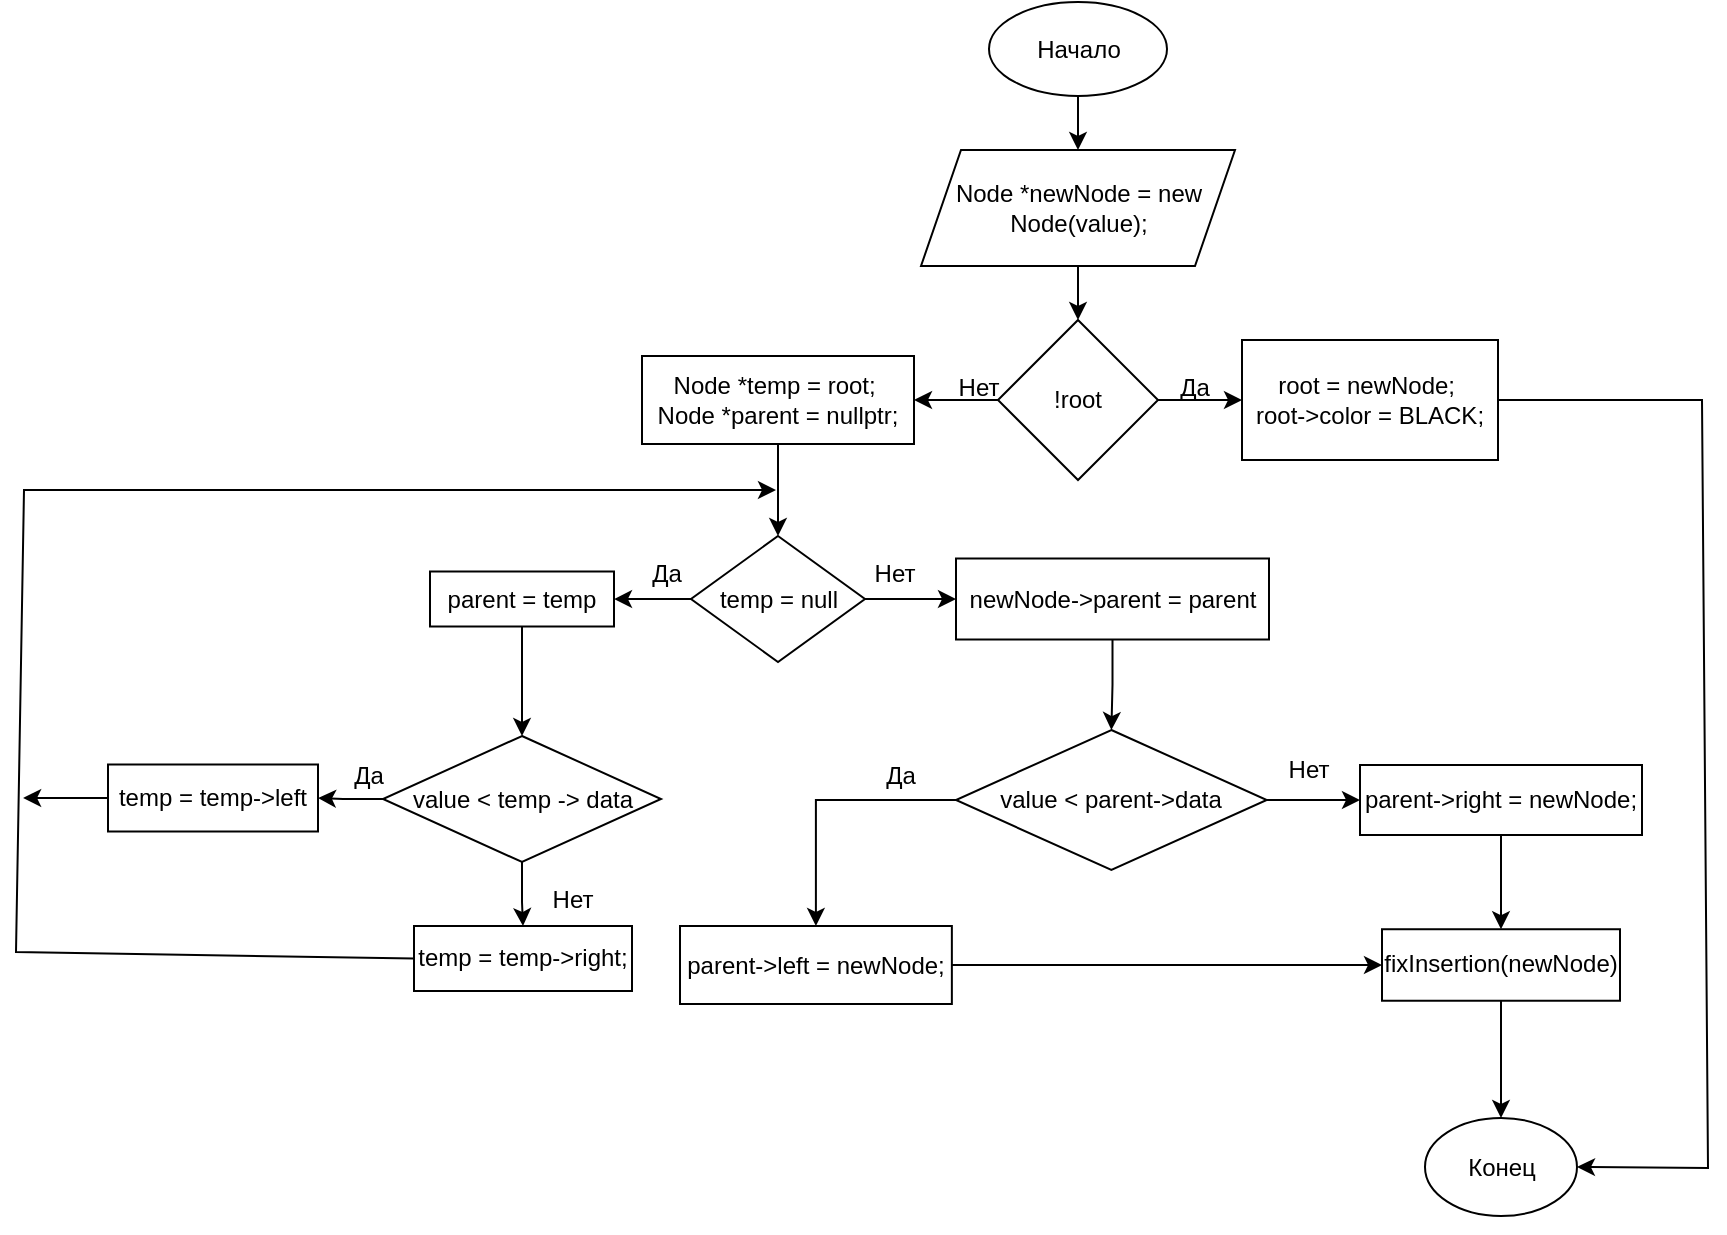 <mxfile version="24.3.1" type="google">
  <diagram id="j-nriZtBZhk29Pu046T3" name="Page-2">
    <mxGraphModel grid="0" page="0" gridSize="10" guides="1" tooltips="1" connect="1" arrows="1" fold="1" pageScale="1" pageWidth="1169" pageHeight="827" math="0" shadow="0">
      <root>
        <mxCell id="0" />
        <mxCell id="1" parent="0" />
        <mxCell id="W72eiR3JA12fkSrt2mvO-2" value="" style="edgeStyle=orthogonalEdgeStyle;rounded=0;orthogonalLoop=1;jettySize=auto;html=1;" edge="1" parent="1" source="RVM1VLI7I0GzBGgbdEAh-1" target="W72eiR3JA12fkSrt2mvO-1">
          <mxGeometry relative="1" as="geometry" />
        </mxCell>
        <mxCell id="RVM1VLI7I0GzBGgbdEAh-1" value="Начало" style="ellipse;whiteSpace=wrap;html=1;" vertex="1" parent="1">
          <mxGeometry x="142.5" y="-100" width="89" height="47" as="geometry" />
        </mxCell>
        <mxCell id="RVM1VLI7I0GzBGgbdEAh-62" value="Конец" style="ellipse;whiteSpace=wrap;html=1;" vertex="1" parent="1">
          <mxGeometry x="360.5" y="458" width="76" height="49" as="geometry" />
        </mxCell>
        <mxCell id="RVM1VLI7I0GzBGgbdEAh-64" style="edgeStyle=orthogonalEdgeStyle;rounded=0;orthogonalLoop=1;jettySize=auto;html=1;exitX=0.5;exitY=1;exitDx=0;exitDy=0;" edge="1" parent="1" source="RVM1VLI7I0GzBGgbdEAh-62" target="RVM1VLI7I0GzBGgbdEAh-62">
          <mxGeometry relative="1" as="geometry" />
        </mxCell>
        <mxCell id="n66ItYn-MUmLlloPCeVg-2" value="" style="edgeStyle=orthogonalEdgeStyle;rounded=0;orthogonalLoop=1;jettySize=auto;html=1;" edge="1" parent="1" source="W72eiR3JA12fkSrt2mvO-1" target="n66ItYn-MUmLlloPCeVg-1">
          <mxGeometry relative="1" as="geometry" />
        </mxCell>
        <mxCell id="W72eiR3JA12fkSrt2mvO-1" value="&lt;span style=&quot;font-size: 12px;&quot;&gt;Node *newNode = new Node(value);&lt;/span&gt;" style="shape=parallelogram;perimeter=parallelogramPerimeter;whiteSpace=wrap;html=1;fixedSize=1;" vertex="1" parent="1">
          <mxGeometry x="108.5" y="-26" width="157" height="58" as="geometry" />
        </mxCell>
        <mxCell id="n66ItYn-MUmLlloPCeVg-4" value="" style="edgeStyle=orthogonalEdgeStyle;rounded=0;orthogonalLoop=1;jettySize=auto;html=1;" edge="1" parent="1" source="n66ItYn-MUmLlloPCeVg-1" target="n66ItYn-MUmLlloPCeVg-3">
          <mxGeometry relative="1" as="geometry" />
        </mxCell>
        <mxCell id="n66ItYn-MUmLlloPCeVg-6" value="" style="edgeStyle=orthogonalEdgeStyle;rounded=0;orthogonalLoop=1;jettySize=auto;html=1;" edge="1" parent="1" source="n66ItYn-MUmLlloPCeVg-1" target="n66ItYn-MUmLlloPCeVg-5">
          <mxGeometry relative="1" as="geometry" />
        </mxCell>
        <mxCell id="n66ItYn-MUmLlloPCeVg-1" value="&lt;span style=&quot;font-size: 12px;&quot;&gt;!root&lt;/span&gt;" style="rhombus;whiteSpace=wrap;html=1;" vertex="1" parent="1">
          <mxGeometry x="147" y="59" width="80" height="80" as="geometry" />
        </mxCell>
        <mxCell id="n66ItYn-MUmLlloPCeVg-3" value="&lt;span style=&quot;font-size: 12px;&quot;&gt;root = newNode;&amp;nbsp;&lt;/span&gt;&lt;div&gt;&lt;span style=&quot;font-size: 12px;&quot;&gt;root-&amp;gt;color = BLACK;&lt;/span&gt;&lt;/div&gt;" style="whiteSpace=wrap;html=1;" vertex="1" parent="1">
          <mxGeometry x="269" y="69" width="128" height="60" as="geometry" />
        </mxCell>
        <mxCell id="n66ItYn-MUmLlloPCeVg-8" value="" style="edgeStyle=orthogonalEdgeStyle;rounded=0;orthogonalLoop=1;jettySize=auto;html=1;" edge="1" parent="1" source="n66ItYn-MUmLlloPCeVg-5" target="n66ItYn-MUmLlloPCeVg-7">
          <mxGeometry relative="1" as="geometry" />
        </mxCell>
        <mxCell id="n66ItYn-MUmLlloPCeVg-5" value="&lt;span style=&quot;font-size: 12px;&quot;&gt;Node *temp = root;&amp;nbsp;&lt;/span&gt;&lt;div&gt;&lt;span style=&quot;font-size: 12px;&quot;&gt;Node *parent = nullptr;&lt;/span&gt;&lt;/div&gt;" style="whiteSpace=wrap;html=1;" vertex="1" parent="1">
          <mxGeometry x="-31" y="77" width="136" height="44" as="geometry" />
        </mxCell>
        <mxCell id="n66ItYn-MUmLlloPCeVg-10" value="" style="edgeStyle=orthogonalEdgeStyle;rounded=0;orthogonalLoop=1;jettySize=auto;html=1;" edge="1" parent="1" source="n66ItYn-MUmLlloPCeVg-7" target="n66ItYn-MUmLlloPCeVg-9">
          <mxGeometry relative="1" as="geometry" />
        </mxCell>
        <mxCell id="n66ItYn-MUmLlloPCeVg-27" value="" style="edgeStyle=orthogonalEdgeStyle;rounded=0;orthogonalLoop=1;jettySize=auto;html=1;" edge="1" parent="1" source="n66ItYn-MUmLlloPCeVg-7" target="n66ItYn-MUmLlloPCeVg-26">
          <mxGeometry relative="1" as="geometry" />
        </mxCell>
        <mxCell id="n66ItYn-MUmLlloPCeVg-7" value="temp = null" style="rhombus;whiteSpace=wrap;html=1;" vertex="1" parent="1">
          <mxGeometry x="-6.5" y="167" width="87" height="63" as="geometry" />
        </mxCell>
        <mxCell id="n66ItYn-MUmLlloPCeVg-16" value="" style="edgeStyle=orthogonalEdgeStyle;rounded=0;orthogonalLoop=1;jettySize=auto;html=1;" edge="1" parent="1" source="n66ItYn-MUmLlloPCeVg-9" target="n66ItYn-MUmLlloPCeVg-15">
          <mxGeometry relative="1" as="geometry" />
        </mxCell>
        <mxCell id="n66ItYn-MUmLlloPCeVg-9" value="parent = temp" style="whiteSpace=wrap;html=1;" vertex="1" parent="1">
          <mxGeometry x="-137" y="184.75" width="92" height="27.5" as="geometry" />
        </mxCell>
        <mxCell id="n66ItYn-MUmLlloPCeVg-11" value="Да" style="text;html=1;align=center;verticalAlign=middle;resizable=0;points=[];autosize=1;strokeColor=none;fillColor=none;" vertex="1" parent="1">
          <mxGeometry x="228" y="80" width="33" height="26" as="geometry" />
        </mxCell>
        <mxCell id="n66ItYn-MUmLlloPCeVg-14" value="Нет" style="text;html=1;align=center;verticalAlign=middle;resizable=0;points=[];autosize=1;strokeColor=none;fillColor=none;" vertex="1" parent="1">
          <mxGeometry x="118" y="80" width="38" height="26" as="geometry" />
        </mxCell>
        <mxCell id="n66ItYn-MUmLlloPCeVg-19" value="" style="edgeStyle=orthogonalEdgeStyle;rounded=0;orthogonalLoop=1;jettySize=auto;html=1;" edge="1" parent="1" source="n66ItYn-MUmLlloPCeVg-15" target="n66ItYn-MUmLlloPCeVg-18">
          <mxGeometry relative="1" as="geometry" />
        </mxCell>
        <mxCell id="n66ItYn-MUmLlloPCeVg-22" value="" style="edgeStyle=orthogonalEdgeStyle;rounded=0;orthogonalLoop=1;jettySize=auto;html=1;" edge="1" parent="1" source="n66ItYn-MUmLlloPCeVg-15" target="n66ItYn-MUmLlloPCeVg-21">
          <mxGeometry relative="1" as="geometry" />
        </mxCell>
        <mxCell id="n66ItYn-MUmLlloPCeVg-15" value="value &amp;lt; temp -&amp;gt; data" style="rhombus;whiteSpace=wrap;html=1;" vertex="1" parent="1">
          <mxGeometry x="-160.5" y="267" width="139" height="63" as="geometry" />
        </mxCell>
        <mxCell id="n66ItYn-MUmLlloPCeVg-17" value="Да" style="text;html=1;align=center;verticalAlign=middle;resizable=0;points=[];autosize=1;strokeColor=none;fillColor=none;" vertex="1" parent="1">
          <mxGeometry x="-36" y="173" width="33" height="26" as="geometry" />
        </mxCell>
        <mxCell id="n66ItYn-MUmLlloPCeVg-24" style="edgeStyle=orthogonalEdgeStyle;rounded=0;orthogonalLoop=1;jettySize=auto;html=1;" edge="1" parent="1" source="n66ItYn-MUmLlloPCeVg-18">
          <mxGeometry relative="1" as="geometry">
            <mxPoint x="-340.442" y="298" as="targetPoint" />
          </mxGeometry>
        </mxCell>
        <mxCell id="n66ItYn-MUmLlloPCeVg-18" value="&lt;span style=&quot;font-size: 12px;&quot;&gt;temp = temp-&amp;gt;left&lt;/span&gt;" style="whiteSpace=wrap;html=1;" vertex="1" parent="1">
          <mxGeometry x="-298" y="281.25" width="105" height="33.5" as="geometry" />
        </mxCell>
        <mxCell id="n66ItYn-MUmLlloPCeVg-20" value="Да" style="text;html=1;align=center;verticalAlign=middle;resizable=0;points=[];autosize=1;strokeColor=none;fillColor=none;" vertex="1" parent="1">
          <mxGeometry x="-185" y="274" width="33" height="26" as="geometry" />
        </mxCell>
        <mxCell id="n66ItYn-MUmLlloPCeVg-21" value="&lt;span style=&quot;font-size: 12px;&quot;&gt;temp = temp-&amp;gt;right;&lt;/span&gt;" style="whiteSpace=wrap;html=1;" vertex="1" parent="1">
          <mxGeometry x="-145" y="362" width="109" height="32.5" as="geometry" />
        </mxCell>
        <mxCell id="n66ItYn-MUmLlloPCeVg-23" value="" style="endArrow=classic;html=1;rounded=0;exitX=0;exitY=0.5;exitDx=0;exitDy=0;" edge="1" parent="1" source="n66ItYn-MUmLlloPCeVg-21">
          <mxGeometry width="50" height="50" relative="1" as="geometry">
            <mxPoint x="8" y="167" as="sourcePoint" />
            <mxPoint x="36" y="144" as="targetPoint" />
            <Array as="points">
              <mxPoint x="-344" y="375" />
              <mxPoint x="-340" y="144" />
            </Array>
          </mxGeometry>
        </mxCell>
        <mxCell id="n66ItYn-MUmLlloPCeVg-25" value="Нет" style="text;html=1;align=center;verticalAlign=middle;resizable=0;points=[];autosize=1;strokeColor=none;fillColor=none;" vertex="1" parent="1">
          <mxGeometry x="-85" y="336" width="38" height="26" as="geometry" />
        </mxCell>
        <mxCell id="n66ItYn-MUmLlloPCeVg-30" value="" style="edgeStyle=orthogonalEdgeStyle;rounded=0;orthogonalLoop=1;jettySize=auto;html=1;" edge="1" parent="1" source="n66ItYn-MUmLlloPCeVg-26" target="n66ItYn-MUmLlloPCeVg-29">
          <mxGeometry relative="1" as="geometry" />
        </mxCell>
        <mxCell id="n66ItYn-MUmLlloPCeVg-26" value="&lt;span style=&quot;font-size: 12px;&quot;&gt;newNode-&amp;gt;parent = parent&lt;/span&gt;" style="whiteSpace=wrap;html=1;" vertex="1" parent="1">
          <mxGeometry x="126" y="178.25" width="156.5" height="40.5" as="geometry" />
        </mxCell>
        <mxCell id="n66ItYn-MUmLlloPCeVg-28" value="Нет" style="text;html=1;align=center;verticalAlign=middle;resizable=0;points=[];autosize=1;strokeColor=none;fillColor=none;" vertex="1" parent="1">
          <mxGeometry x="76" y="173" width="38" height="26" as="geometry" />
        </mxCell>
        <mxCell id="n66ItYn-MUmLlloPCeVg-32" value="" style="edgeStyle=orthogonalEdgeStyle;rounded=0;orthogonalLoop=1;jettySize=auto;html=1;" edge="1" parent="1" source="n66ItYn-MUmLlloPCeVg-29" target="n66ItYn-MUmLlloPCeVg-31">
          <mxGeometry relative="1" as="geometry" />
        </mxCell>
        <mxCell id="n66ItYn-MUmLlloPCeVg-37" value="" style="edgeStyle=orthogonalEdgeStyle;rounded=0;orthogonalLoop=1;jettySize=auto;html=1;" edge="1" parent="1" source="n66ItYn-MUmLlloPCeVg-29" target="n66ItYn-MUmLlloPCeVg-36">
          <mxGeometry relative="1" as="geometry" />
        </mxCell>
        <mxCell id="n66ItYn-MUmLlloPCeVg-29" value="&lt;span style=&quot;font-size: 12px;&quot;&gt;value &amp;lt; parent-&amp;gt;data&lt;/span&gt;" style="rhombus;whiteSpace=wrap;html=1;" vertex="1" parent="1">
          <mxGeometry x="126" y="264" width="155.38" height="70" as="geometry" />
        </mxCell>
        <mxCell id="n66ItYn-MUmLlloPCeVg-34" value="" style="edgeStyle=orthogonalEdgeStyle;rounded=0;orthogonalLoop=1;jettySize=auto;html=1;" edge="1" parent="1" source="n66ItYn-MUmLlloPCeVg-31" target="n66ItYn-MUmLlloPCeVg-33">
          <mxGeometry relative="1" as="geometry" />
        </mxCell>
        <mxCell id="n66ItYn-MUmLlloPCeVg-31" value="&lt;span style=&quot;font-size: 12px;&quot;&gt;parent-&amp;gt;left = newNode;&lt;/span&gt;" style="whiteSpace=wrap;html=1;" vertex="1" parent="1">
          <mxGeometry x="-12" y="362" width="135.93" height="39" as="geometry" />
        </mxCell>
        <mxCell id="n66ItYn-MUmLlloPCeVg-40" style="edgeStyle=orthogonalEdgeStyle;rounded=0;orthogonalLoop=1;jettySize=auto;html=1;" edge="1" parent="1" source="n66ItYn-MUmLlloPCeVg-33" target="RVM1VLI7I0GzBGgbdEAh-62">
          <mxGeometry relative="1" as="geometry" />
        </mxCell>
        <mxCell id="n66ItYn-MUmLlloPCeVg-33" value="&lt;span style=&quot;font-size: 12px;&quot;&gt;fixInsertion(newNode)&lt;/span&gt;" style="whiteSpace=wrap;html=1;" vertex="1" parent="1">
          <mxGeometry x="339" y="363.62" width="119" height="35.75" as="geometry" />
        </mxCell>
        <mxCell id="n66ItYn-MUmLlloPCeVg-35" value="Да" style="text;html=1;align=center;verticalAlign=middle;resizable=0;points=[];autosize=1;strokeColor=none;fillColor=none;" vertex="1" parent="1">
          <mxGeometry x="81" y="274" width="33" height="26" as="geometry" />
        </mxCell>
        <mxCell id="n66ItYn-MUmLlloPCeVg-38" style="edgeStyle=orthogonalEdgeStyle;rounded=0;orthogonalLoop=1;jettySize=auto;html=1;entryX=0.5;entryY=0;entryDx=0;entryDy=0;" edge="1" parent="1" source="n66ItYn-MUmLlloPCeVg-36" target="n66ItYn-MUmLlloPCeVg-33">
          <mxGeometry relative="1" as="geometry" />
        </mxCell>
        <mxCell id="n66ItYn-MUmLlloPCeVg-36" value="&lt;span style=&quot;font-size: 12px;&quot;&gt;parent-&amp;gt;right = newNode;&lt;/span&gt;" style="whiteSpace=wrap;html=1;" vertex="1" parent="1">
          <mxGeometry x="328" y="281.5" width="141" height="35" as="geometry" />
        </mxCell>
        <mxCell id="n66ItYn-MUmLlloPCeVg-39" value="Нет" style="text;html=1;align=center;verticalAlign=middle;resizable=0;points=[];autosize=1;strokeColor=none;fillColor=none;" vertex="1" parent="1">
          <mxGeometry x="282.5" y="271" width="38" height="26" as="geometry" />
        </mxCell>
        <mxCell id="n66ItYn-MUmLlloPCeVg-41" value="" style="endArrow=classic;html=1;rounded=0;exitX=1;exitY=0.5;exitDx=0;exitDy=0;entryX=1;entryY=0.5;entryDx=0;entryDy=0;" edge="1" parent="1" source="n66ItYn-MUmLlloPCeVg-3" target="RVM1VLI7I0GzBGgbdEAh-62">
          <mxGeometry width="50" height="50" relative="1" as="geometry">
            <mxPoint x="183" y="316" as="sourcePoint" />
            <mxPoint x="233" y="266" as="targetPoint" />
            <Array as="points">
              <mxPoint x="499" y="99" />
              <mxPoint x="502" y="483" />
            </Array>
          </mxGeometry>
        </mxCell>
      </root>
    </mxGraphModel>
  </diagram>
</mxfile>
